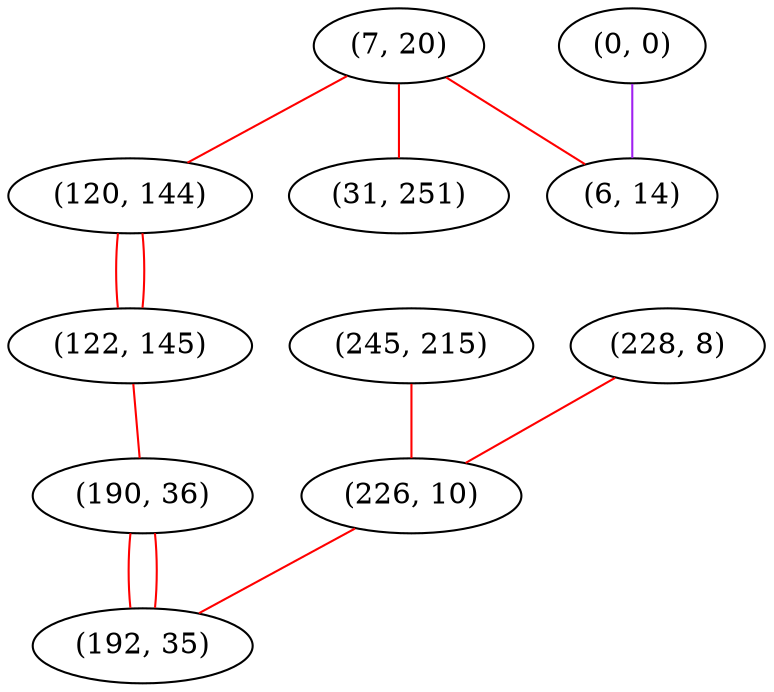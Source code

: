 graph "" {
"(7, 20)";
"(245, 215)";
"(228, 8)";
"(120, 144)";
"(226, 10)";
"(31, 251)";
"(0, 0)";
"(122, 145)";
"(190, 36)";
"(192, 35)";
"(6, 14)";
"(7, 20)" -- "(31, 251)"  [color=red, key=0, weight=1];
"(7, 20)" -- "(120, 144)"  [color=red, key=0, weight=1];
"(7, 20)" -- "(6, 14)"  [color=red, key=0, weight=1];
"(245, 215)" -- "(226, 10)"  [color=red, key=0, weight=1];
"(228, 8)" -- "(226, 10)"  [color=red, key=0, weight=1];
"(120, 144)" -- "(122, 145)"  [color=red, key=0, weight=1];
"(120, 144)" -- "(122, 145)"  [color=red, key=1, weight=1];
"(226, 10)" -- "(192, 35)"  [color=red, key=0, weight=1];
"(0, 0)" -- "(6, 14)"  [color=purple, key=0, weight=4];
"(122, 145)" -- "(190, 36)"  [color=red, key=0, weight=1];
"(190, 36)" -- "(192, 35)"  [color=red, key=0, weight=1];
"(190, 36)" -- "(192, 35)"  [color=red, key=1, weight=1];
}
